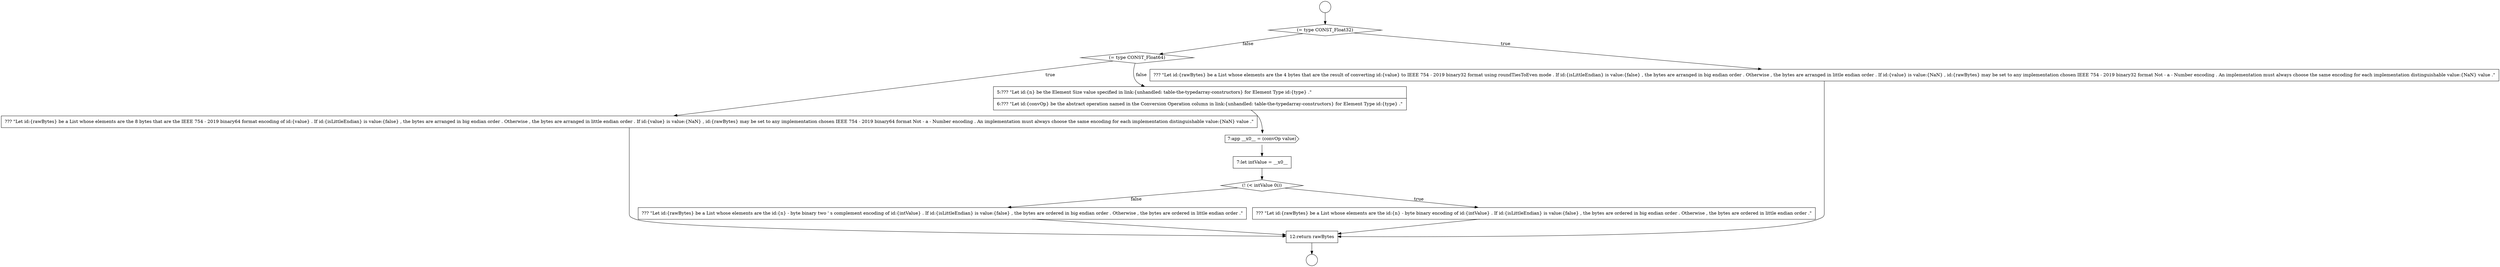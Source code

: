 digraph {
  node17556 [shape=none, margin=0, label=<<font color="black">
    <table border="0" cellborder="1" cellspacing="0" cellpadding="10">
      <tr><td align="left">??? &quot;Let id:{rawBytes} be a List whose elements are the 8 bytes that are the IEEE 754 - 2019 binary64 format encoding of id:{value} . If id:{isLittleEndian} is value:{false} , the bytes are arranged in big endian order . Otherwise , the bytes are arranged in little endian order . If id:{value} is value:{NaN} , id:{rawBytes} may be set to any implementation chosen IEEE 754 - 2019 binary64 format Not - a - Number encoding . An implementation must always choose the same encoding for each implementation distinguishable value:{NaN} value .&quot;</td></tr>
    </table>
  </font>> color="black" fillcolor="white" style=filled]
  node17560 [shape=diamond, label=<<font color="black">(! (&lt; intValue 0i))</font>> color="black" fillcolor="white" style=filled]
  node17562 [shape=none, margin=0, label=<<font color="black">
    <table border="0" cellborder="1" cellspacing="0" cellpadding="10">
      <tr><td align="left">??? &quot;Let id:{rawBytes} be a List whose elements are the id:{n} - byte binary two ' s complement encoding of id:{intValue} . If id:{isLittleEndian} is value:{false} , the bytes are ordered in big endian order . Otherwise , the bytes are ordered in little endian order .&quot;</td></tr>
    </table>
  </font>> color="black" fillcolor="white" style=filled]
  node17555 [shape=diamond, label=<<font color="black">(= type CONST_Float64)</font>> color="black" fillcolor="white" style=filled]
  node17559 [shape=none, margin=0, label=<<font color="black">
    <table border="0" cellborder="1" cellspacing="0" cellpadding="10">
      <tr><td align="left">7:let intValue = __x0__</td></tr>
    </table>
  </font>> color="black" fillcolor="white" style=filled]
  node17563 [shape=none, margin=0, label=<<font color="black">
    <table border="0" cellborder="1" cellspacing="0" cellpadding="10">
      <tr><td align="left">12:return rawBytes</td></tr>
    </table>
  </font>> color="black" fillcolor="white" style=filled]
  node17554 [shape=none, margin=0, label=<<font color="black">
    <table border="0" cellborder="1" cellspacing="0" cellpadding="10">
      <tr><td align="left">??? &quot;Let id:{rawBytes} be a List whose elements are the 4 bytes that are the result of converting id:{value} to IEEE 754 - 2019 binary32 format using roundTiesToEven mode . If id:{isLittleEndian} is value:{false} , the bytes are arranged in big endian order . Otherwise , the bytes are arranged in little endian order . If id:{value} is value:{NaN} , id:{rawBytes} may be set to any implementation chosen IEEE 754 - 2019 binary32 format Not - a - Number encoding . An implementation must always choose the same encoding for each implementation distinguishable value:{NaN} value .&quot;</td></tr>
    </table>
  </font>> color="black" fillcolor="white" style=filled]
  node17551 [shape=circle label=" " color="black" fillcolor="white" style=filled]
  node17558 [shape=cds, label=<<font color="black">7:app __x0__ = (convOp value)</font>> color="black" fillcolor="white" style=filled]
  node17552 [shape=circle label=" " color="black" fillcolor="white" style=filled]
  node17553 [shape=diamond, label=<<font color="black">(= type CONST_Float32)</font>> color="black" fillcolor="white" style=filled]
  node17561 [shape=none, margin=0, label=<<font color="black">
    <table border="0" cellborder="1" cellspacing="0" cellpadding="10">
      <tr><td align="left">??? &quot;Let id:{rawBytes} be a List whose elements are the id:{n} - byte binary encoding of id:{intValue} . If id:{isLittleEndian} is value:{false} , the bytes are ordered in big endian order . Otherwise , the bytes are ordered in little endian order .&quot;</td></tr>
    </table>
  </font>> color="black" fillcolor="white" style=filled]
  node17557 [shape=none, margin=0, label=<<font color="black">
    <table border="0" cellborder="1" cellspacing="0" cellpadding="10">
      <tr><td align="left">5:??? &quot;Let id:{n} be the Element Size value specified in link:{unhandled: table-the-typedarray-constructors} for Element Type id:{type} .&quot;</td></tr>
      <tr><td align="left">6:??? &quot;Let id:{convOp} be the abstract operation named in the Conversion Operation column in link:{unhandled: table-the-typedarray-constructors} for Element Type id:{type} .&quot;</td></tr>
    </table>
  </font>> color="black" fillcolor="white" style=filled]
  node17558 -> node17559 [ color="black"]
  node17560 -> node17561 [label=<<font color="black">true</font>> color="black"]
  node17560 -> node17562 [label=<<font color="black">false</font>> color="black"]
  node17563 -> node17552 [ color="black"]
  node17556 -> node17563 [ color="black"]
  node17559 -> node17560 [ color="black"]
  node17561 -> node17563 [ color="black"]
  node17551 -> node17553 [ color="black"]
  node17557 -> node17558 [ color="black"]
  node17555 -> node17556 [label=<<font color="black">true</font>> color="black"]
  node17555 -> node17557 [label=<<font color="black">false</font>> color="black"]
  node17554 -> node17563 [ color="black"]
  node17553 -> node17554 [label=<<font color="black">true</font>> color="black"]
  node17553 -> node17555 [label=<<font color="black">false</font>> color="black"]
  node17562 -> node17563 [ color="black"]
}
